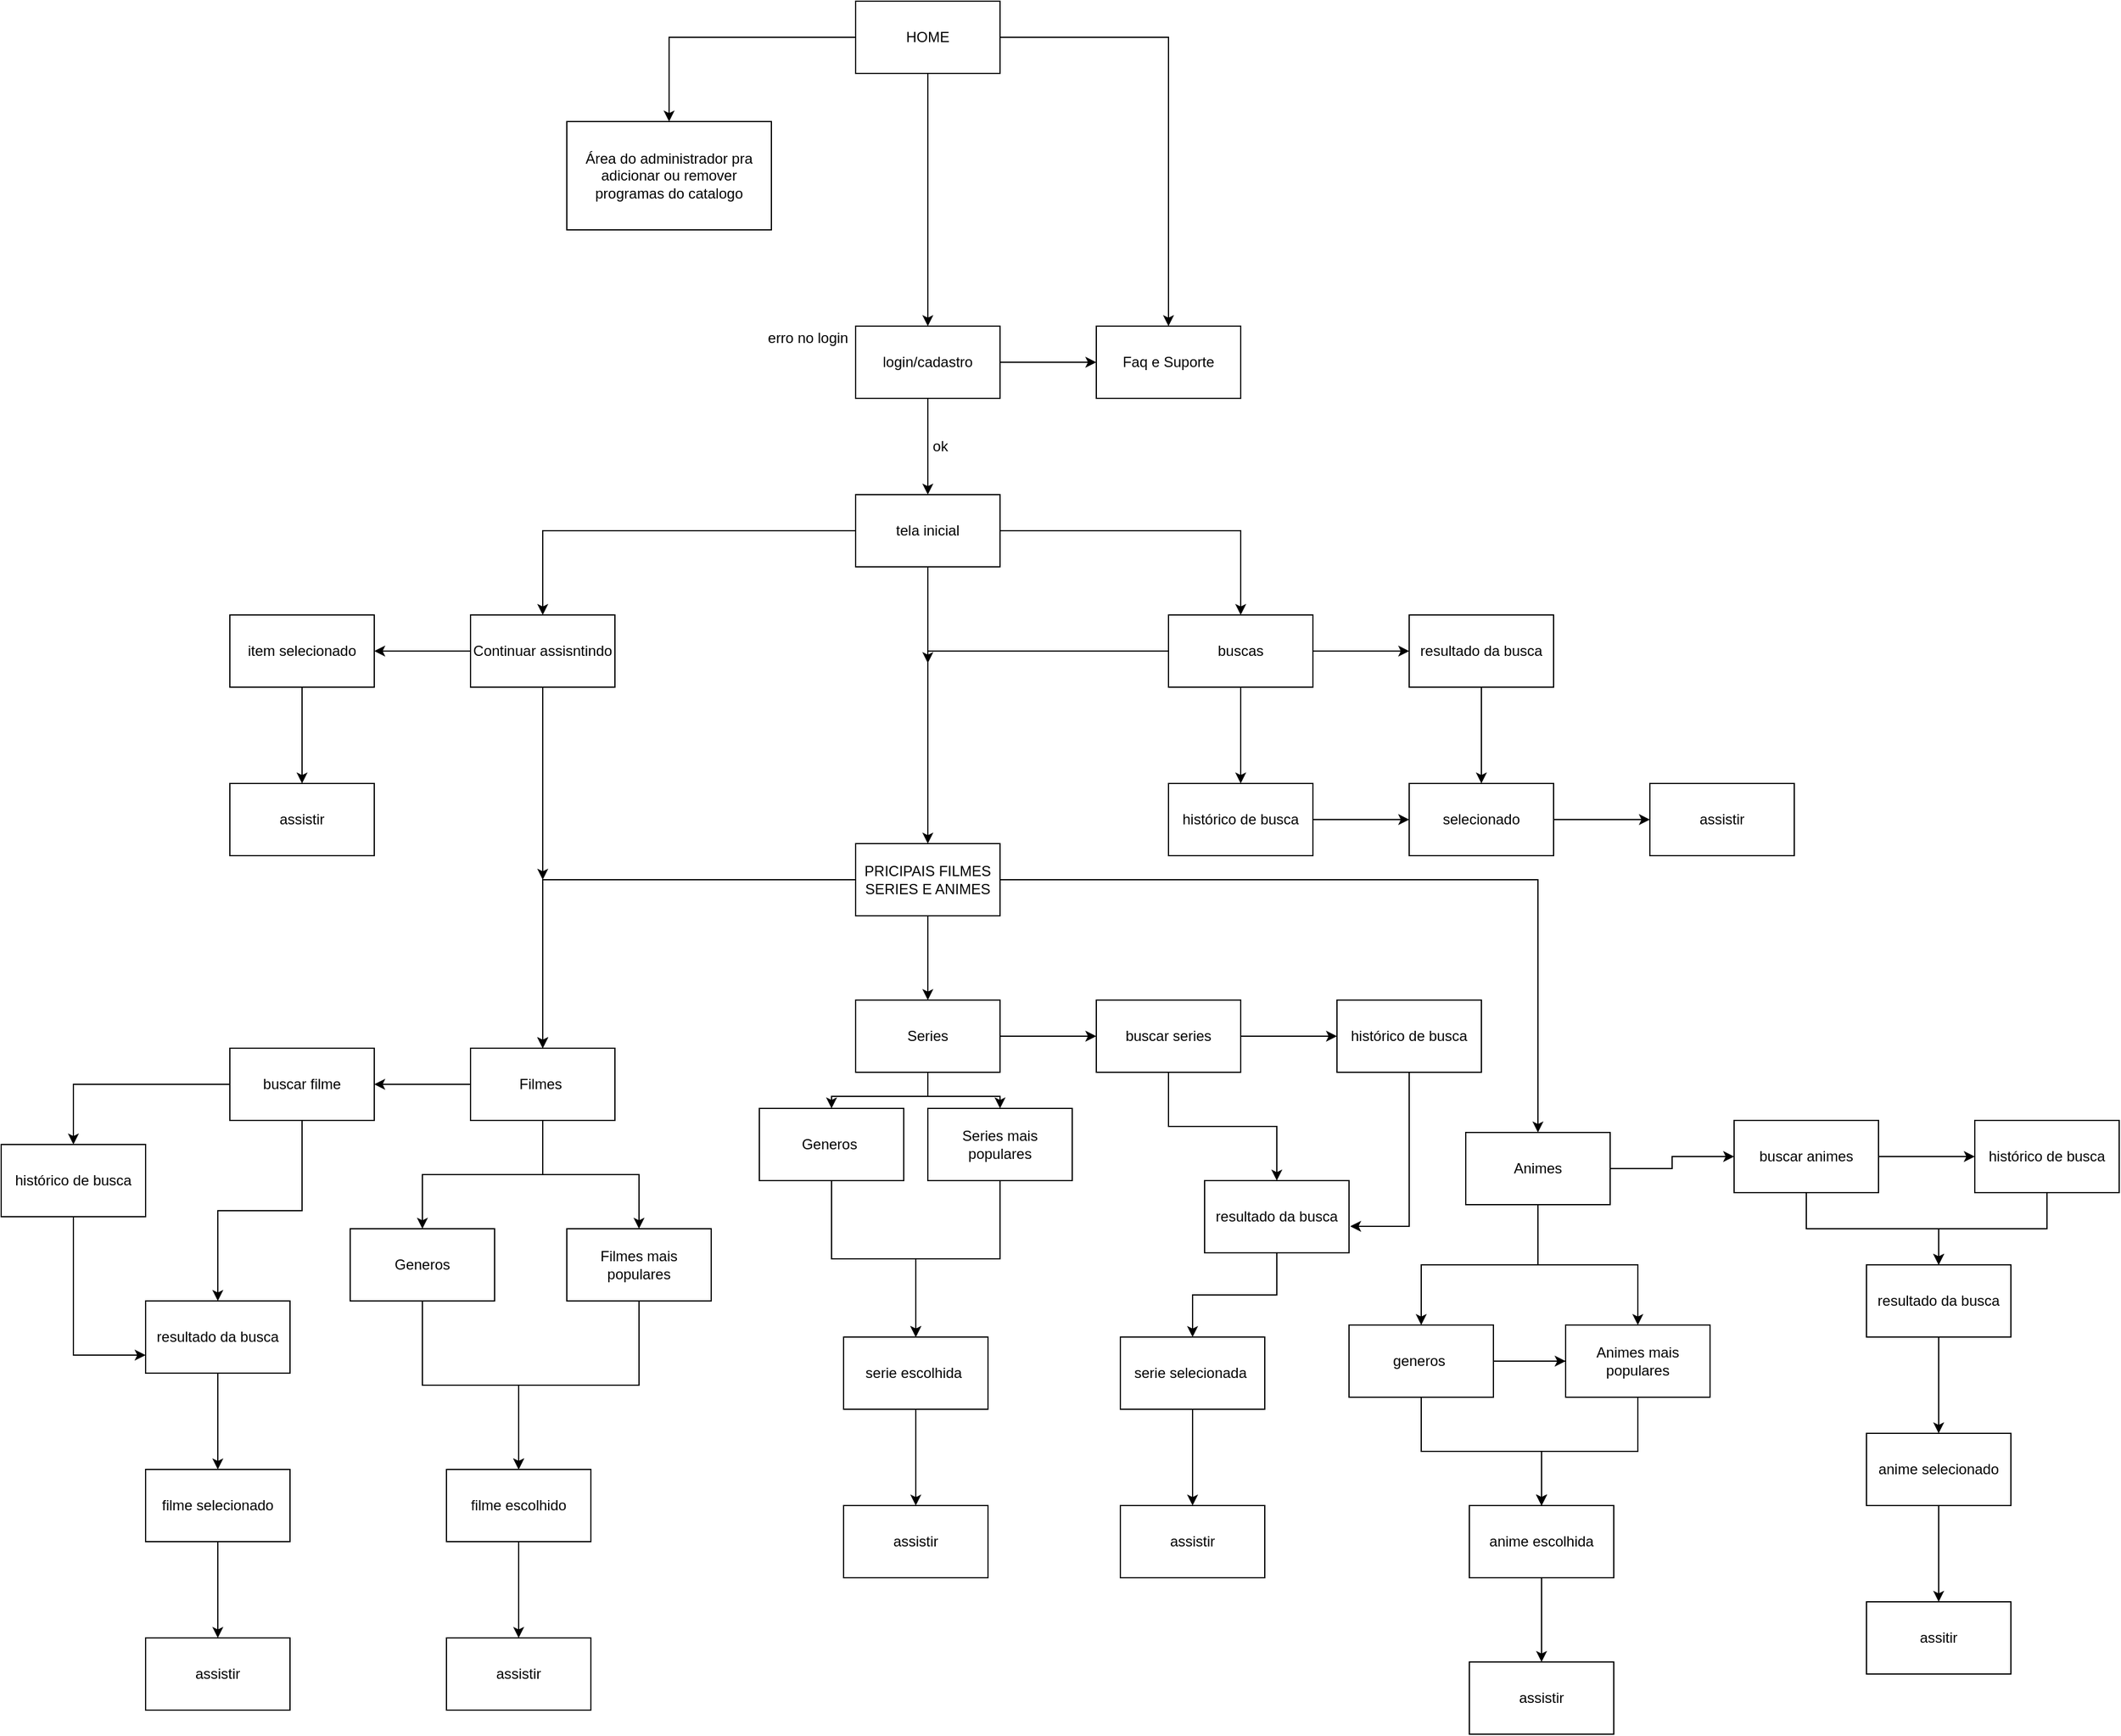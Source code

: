<mxfile version="20.2.6" type="github">
  <diagram id="lThFuDExYQx8p_tLbBOl" name="Página-1">
    <mxGraphModel dx="1865" dy="1708" grid="1" gridSize="10" guides="1" tooltips="1" connect="1" arrows="1" fold="1" page="1" pageScale="1" pageWidth="827" pageHeight="1169" math="0" shadow="0">
      <root>
        <mxCell id="0" />
        <mxCell id="1" parent="0" />
        <mxCell id="VviJujSKbb7ZwDYnxPhU-3" value="" style="edgeStyle=orthogonalEdgeStyle;rounded=0;orthogonalLoop=1;jettySize=auto;html=1;" parent="1" source="VviJujSKbb7ZwDYnxPhU-1" target="VviJujSKbb7ZwDYnxPhU-2" edge="1">
          <mxGeometry relative="1" as="geometry" />
        </mxCell>
        <mxCell id="VviJujSKbb7ZwDYnxPhU-4" value="" style="edgeStyle=orthogonalEdgeStyle;rounded=0;orthogonalLoop=1;jettySize=auto;html=1;" parent="1" source="VviJujSKbb7ZwDYnxPhU-1" target="VviJujSKbb7ZwDYnxPhU-2" edge="1">
          <mxGeometry relative="1" as="geometry" />
        </mxCell>
        <mxCell id="VviJujSKbb7ZwDYnxPhU-6" value="" style="edgeStyle=orthogonalEdgeStyle;rounded=0;orthogonalLoop=1;jettySize=auto;html=1;" parent="1" source="VviJujSKbb7ZwDYnxPhU-1" target="VviJujSKbb7ZwDYnxPhU-5" edge="1">
          <mxGeometry relative="1" as="geometry" />
        </mxCell>
        <mxCell id="VviJujSKbb7ZwDYnxPhU-8" value="" style="edgeStyle=orthogonalEdgeStyle;rounded=0;orthogonalLoop=1;jettySize=auto;html=1;" parent="1" source="VviJujSKbb7ZwDYnxPhU-1" target="VviJujSKbb7ZwDYnxPhU-7" edge="1">
          <mxGeometry relative="1" as="geometry" />
        </mxCell>
        <mxCell id="VviJujSKbb7ZwDYnxPhU-1" value="PRICIPAIS FILMES SERIES E ANIMES" style="rounded=0;whiteSpace=wrap;html=1;" parent="1" vertex="1">
          <mxGeometry x="320" y="80" width="120" height="60" as="geometry" />
        </mxCell>
        <mxCell id="VviJujSKbb7ZwDYnxPhU-10" value="" style="edgeStyle=orthogonalEdgeStyle;rounded=0;orthogonalLoop=1;jettySize=auto;html=1;" parent="1" source="VviJujSKbb7ZwDYnxPhU-2" target="VviJujSKbb7ZwDYnxPhU-9" edge="1">
          <mxGeometry relative="1" as="geometry" />
        </mxCell>
        <mxCell id="VviJujSKbb7ZwDYnxPhU-14" value="" style="edgeStyle=orthogonalEdgeStyle;rounded=0;orthogonalLoop=1;jettySize=auto;html=1;" parent="1" source="VviJujSKbb7ZwDYnxPhU-2" target="VviJujSKbb7ZwDYnxPhU-13" edge="1">
          <mxGeometry relative="1" as="geometry" />
        </mxCell>
        <mxCell id="VviJujSKbb7ZwDYnxPhU-80" value="" style="edgeStyle=orthogonalEdgeStyle;rounded=0;orthogonalLoop=1;jettySize=auto;html=1;" parent="1" source="VviJujSKbb7ZwDYnxPhU-2" target="VviJujSKbb7ZwDYnxPhU-79" edge="1">
          <mxGeometry relative="1" as="geometry" />
        </mxCell>
        <mxCell id="VviJujSKbb7ZwDYnxPhU-2" value="Filmes&amp;nbsp;" style="whiteSpace=wrap;html=1;rounded=0;" parent="1" vertex="1">
          <mxGeometry y="250" width="120" height="60" as="geometry" />
        </mxCell>
        <mxCell id="VviJujSKbb7ZwDYnxPhU-12" style="edgeStyle=orthogonalEdgeStyle;rounded=0;orthogonalLoop=1;jettySize=auto;html=1;exitX=0.5;exitY=0;exitDx=0;exitDy=0;" parent="1" source="VviJujSKbb7ZwDYnxPhU-5" edge="1">
          <mxGeometry relative="1" as="geometry">
            <mxPoint x="380" y="240" as="targetPoint" />
          </mxGeometry>
        </mxCell>
        <mxCell id="VviJujSKbb7ZwDYnxPhU-16" value="" style="edgeStyle=orthogonalEdgeStyle;rounded=0;orthogonalLoop=1;jettySize=auto;html=1;" parent="1" source="VviJujSKbb7ZwDYnxPhU-5" target="VviJujSKbb7ZwDYnxPhU-15" edge="1">
          <mxGeometry relative="1" as="geometry" />
        </mxCell>
        <mxCell id="VviJujSKbb7ZwDYnxPhU-18" value="" style="edgeStyle=orthogonalEdgeStyle;rounded=0;orthogonalLoop=1;jettySize=auto;html=1;" parent="1" source="VviJujSKbb7ZwDYnxPhU-5" target="VviJujSKbb7ZwDYnxPhU-17" edge="1">
          <mxGeometry relative="1" as="geometry" />
        </mxCell>
        <mxCell id="VviJujSKbb7ZwDYnxPhU-72" value="" style="edgeStyle=orthogonalEdgeStyle;rounded=0;orthogonalLoop=1;jettySize=auto;html=1;" parent="1" source="VviJujSKbb7ZwDYnxPhU-5" target="VviJujSKbb7ZwDYnxPhU-71" edge="1">
          <mxGeometry relative="1" as="geometry" />
        </mxCell>
        <mxCell id="VviJujSKbb7ZwDYnxPhU-5" value="Series" style="rounded=0;whiteSpace=wrap;html=1;" parent="1" vertex="1">
          <mxGeometry x="320" y="210" width="120" height="60" as="geometry" />
        </mxCell>
        <mxCell id="VviJujSKbb7ZwDYnxPhU-20" value="" style="edgeStyle=orthogonalEdgeStyle;rounded=0;orthogonalLoop=1;jettySize=auto;html=1;" parent="1" source="VviJujSKbb7ZwDYnxPhU-7" target="VviJujSKbb7ZwDYnxPhU-19" edge="1">
          <mxGeometry relative="1" as="geometry" />
        </mxCell>
        <mxCell id="VviJujSKbb7ZwDYnxPhU-22" value="" style="edgeStyle=orthogonalEdgeStyle;rounded=0;orthogonalLoop=1;jettySize=auto;html=1;" parent="1" source="VviJujSKbb7ZwDYnxPhU-7" target="VviJujSKbb7ZwDYnxPhU-21" edge="1">
          <mxGeometry relative="1" as="geometry" />
        </mxCell>
        <mxCell id="VviJujSKbb7ZwDYnxPhU-68" value="" style="edgeStyle=orthogonalEdgeStyle;rounded=0;orthogonalLoop=1;jettySize=auto;html=1;" parent="1" source="VviJujSKbb7ZwDYnxPhU-7" target="VviJujSKbb7ZwDYnxPhU-67" edge="1">
          <mxGeometry relative="1" as="geometry" />
        </mxCell>
        <mxCell id="VviJujSKbb7ZwDYnxPhU-7" value="Animes" style="rounded=0;whiteSpace=wrap;html=1;" parent="1" vertex="1">
          <mxGeometry x="827" y="320" width="120" height="60" as="geometry" />
        </mxCell>
        <mxCell id="VviJujSKbb7ZwDYnxPhU-59" style="edgeStyle=orthogonalEdgeStyle;rounded=0;orthogonalLoop=1;jettySize=auto;html=1;" parent="1" source="VviJujSKbb7ZwDYnxPhU-9" target="VviJujSKbb7ZwDYnxPhU-55" edge="1">
          <mxGeometry relative="1" as="geometry" />
        </mxCell>
        <mxCell id="VviJujSKbb7ZwDYnxPhU-9" value="Generos" style="whiteSpace=wrap;html=1;rounded=0;" parent="1" vertex="1">
          <mxGeometry x="-100" y="400" width="120" height="60" as="geometry" />
        </mxCell>
        <mxCell id="VviJujSKbb7ZwDYnxPhU-56" value="" style="edgeStyle=orthogonalEdgeStyle;rounded=0;orthogonalLoop=1;jettySize=auto;html=1;" parent="1" source="VviJujSKbb7ZwDYnxPhU-13" target="VviJujSKbb7ZwDYnxPhU-55" edge="1">
          <mxGeometry relative="1" as="geometry" />
        </mxCell>
        <mxCell id="VviJujSKbb7ZwDYnxPhU-13" value="Filmes mais populares" style="whiteSpace=wrap;html=1;rounded=0;" parent="1" vertex="1">
          <mxGeometry x="80" y="400" width="120" height="60" as="geometry" />
        </mxCell>
        <mxCell id="VviJujSKbb7ZwDYnxPhU-61" value="" style="edgeStyle=orthogonalEdgeStyle;rounded=0;orthogonalLoop=1;jettySize=auto;html=1;" parent="1" source="VviJujSKbb7ZwDYnxPhU-15" target="VviJujSKbb7ZwDYnxPhU-60" edge="1">
          <mxGeometry relative="1" as="geometry" />
        </mxCell>
        <mxCell id="VviJujSKbb7ZwDYnxPhU-15" value="Generos&amp;nbsp;" style="whiteSpace=wrap;html=1;rounded=0;" parent="1" vertex="1">
          <mxGeometry x="240" y="300" width="120" height="60" as="geometry" />
        </mxCell>
        <mxCell id="VviJujSKbb7ZwDYnxPhU-62" style="edgeStyle=orthogonalEdgeStyle;rounded=0;orthogonalLoop=1;jettySize=auto;html=1;" parent="1" source="VviJujSKbb7ZwDYnxPhU-17" target="VviJujSKbb7ZwDYnxPhU-60" edge="1">
          <mxGeometry relative="1" as="geometry" />
        </mxCell>
        <mxCell id="VviJujSKbb7ZwDYnxPhU-17" value="Series mais populares" style="whiteSpace=wrap;html=1;rounded=0;" parent="1" vertex="1">
          <mxGeometry x="380" y="300" width="120" height="60" as="geometry" />
        </mxCell>
        <mxCell id="VviJujSKbb7ZwDYnxPhU-64" value="" style="edgeStyle=orthogonalEdgeStyle;rounded=0;orthogonalLoop=1;jettySize=auto;html=1;" parent="1" source="VviJujSKbb7ZwDYnxPhU-19" target="VviJujSKbb7ZwDYnxPhU-63" edge="1">
          <mxGeometry relative="1" as="geometry" />
        </mxCell>
        <mxCell id="VviJujSKbb7ZwDYnxPhU-65" style="edgeStyle=orthogonalEdgeStyle;rounded=0;orthogonalLoop=1;jettySize=auto;html=1;startArrow=none;" parent="1" source="VviJujSKbb7ZwDYnxPhU-19" target="VviJujSKbb7ZwDYnxPhU-63" edge="1">
          <mxGeometry relative="1" as="geometry" />
        </mxCell>
        <mxCell id="VviJujSKbb7ZwDYnxPhU-89" style="edgeStyle=orthogonalEdgeStyle;rounded=0;orthogonalLoop=1;jettySize=auto;html=1;entryX=0.5;entryY=0;entryDx=0;entryDy=0;" parent="1" source="VviJujSKbb7ZwDYnxPhU-21" target="VviJujSKbb7ZwDYnxPhU-63" edge="1">
          <mxGeometry relative="1" as="geometry" />
        </mxCell>
        <mxCell id="VviJujSKbb7ZwDYnxPhU-21" value="Animes mais populares" style="whiteSpace=wrap;html=1;rounded=0;" parent="1" vertex="1">
          <mxGeometry x="910" y="480" width="120" height="60" as="geometry" />
        </mxCell>
        <mxCell id="VviJujSKbb7ZwDYnxPhU-40" value="" style="edgeStyle=orthogonalEdgeStyle;rounded=0;orthogonalLoop=1;jettySize=auto;html=1;" parent="1" source="VviJujSKbb7ZwDYnxPhU-24" target="VviJujSKbb7ZwDYnxPhU-39" edge="1">
          <mxGeometry relative="1" as="geometry" />
        </mxCell>
        <mxCell id="no7xoqAAPdLeWbweMCIm-6" value="" style="edgeStyle=orthogonalEdgeStyle;rounded=0;orthogonalLoop=1;jettySize=auto;html=1;" edge="1" parent="1" source="VviJujSKbb7ZwDYnxPhU-24" target="no7xoqAAPdLeWbweMCIm-5">
          <mxGeometry relative="1" as="geometry" />
        </mxCell>
        <mxCell id="VviJujSKbb7ZwDYnxPhU-24" value="login/cadastro" style="whiteSpace=wrap;html=1;rounded=0;" parent="1" vertex="1">
          <mxGeometry x="320" y="-350" width="120" height="60" as="geometry" />
        </mxCell>
        <mxCell id="VviJujSKbb7ZwDYnxPhU-33" style="edgeStyle=orthogonalEdgeStyle;rounded=0;orthogonalLoop=1;jettySize=auto;html=1;" parent="1" source="VviJujSKbb7ZwDYnxPhU-31" target="VviJujSKbb7ZwDYnxPhU-1" edge="1">
          <mxGeometry relative="1" as="geometry" />
        </mxCell>
        <mxCell id="VviJujSKbb7ZwDYnxPhU-49" value="" style="edgeStyle=orthogonalEdgeStyle;rounded=0;orthogonalLoop=1;jettySize=auto;html=1;" parent="1" source="VviJujSKbb7ZwDYnxPhU-31" target="VviJujSKbb7ZwDYnxPhU-48" edge="1">
          <mxGeometry relative="1" as="geometry" />
        </mxCell>
        <mxCell id="VviJujSKbb7ZwDYnxPhU-114" value="" style="edgeStyle=orthogonalEdgeStyle;rounded=0;orthogonalLoop=1;jettySize=auto;html=1;" parent="1" source="VviJujSKbb7ZwDYnxPhU-31" target="VviJujSKbb7ZwDYnxPhU-113" edge="1">
          <mxGeometry relative="1" as="geometry" />
        </mxCell>
        <mxCell id="VviJujSKbb7ZwDYnxPhU-31" value="buscas" style="whiteSpace=wrap;html=1;rounded=0;" parent="1" vertex="1">
          <mxGeometry x="580" y="-110" width="120" height="60" as="geometry" />
        </mxCell>
        <mxCell id="VviJujSKbb7ZwDYnxPhU-120" style="edgeStyle=orthogonalEdgeStyle;rounded=0;orthogonalLoop=1;jettySize=auto;html=1;entryX=0.5;entryY=0;entryDx=0;entryDy=0;" parent="1" source="VviJujSKbb7ZwDYnxPhU-34" target="VviJujSKbb7ZwDYnxPhU-24" edge="1">
          <mxGeometry relative="1" as="geometry">
            <Array as="points">
              <mxPoint x="380" y="-450" />
              <mxPoint x="380" y="-450" />
            </Array>
          </mxGeometry>
        </mxCell>
        <mxCell id="no7xoqAAPdLeWbweMCIm-2" style="edgeStyle=orthogonalEdgeStyle;rounded=0;orthogonalLoop=1;jettySize=auto;html=1;" edge="1" parent="1" source="VviJujSKbb7ZwDYnxPhU-34" target="no7xoqAAPdLeWbweMCIm-1">
          <mxGeometry relative="1" as="geometry" />
        </mxCell>
        <mxCell id="no7xoqAAPdLeWbweMCIm-7" style="edgeStyle=orthogonalEdgeStyle;rounded=0;orthogonalLoop=1;jettySize=auto;html=1;" edge="1" parent="1" source="VviJujSKbb7ZwDYnxPhU-34" target="no7xoqAAPdLeWbweMCIm-5">
          <mxGeometry relative="1" as="geometry" />
        </mxCell>
        <mxCell id="VviJujSKbb7ZwDYnxPhU-34" value="HOME" style="whiteSpace=wrap;html=1;rounded=0;" parent="1" vertex="1">
          <mxGeometry x="320" y="-620" width="120" height="60" as="geometry" />
        </mxCell>
        <mxCell id="VviJujSKbb7ZwDYnxPhU-41" style="edgeStyle=orthogonalEdgeStyle;rounded=0;orthogonalLoop=1;jettySize=auto;html=1;" parent="1" source="VviJujSKbb7ZwDYnxPhU-39" edge="1">
          <mxGeometry relative="1" as="geometry">
            <mxPoint x="380" y="-70" as="targetPoint" />
          </mxGeometry>
        </mxCell>
        <mxCell id="VviJujSKbb7ZwDYnxPhU-42" style="edgeStyle=orthogonalEdgeStyle;rounded=0;orthogonalLoop=1;jettySize=auto;html=1;exitX=1;exitY=0.5;exitDx=0;exitDy=0;" parent="1" source="VviJujSKbb7ZwDYnxPhU-39" target="VviJujSKbb7ZwDYnxPhU-31" edge="1">
          <mxGeometry relative="1" as="geometry" />
        </mxCell>
        <mxCell id="VviJujSKbb7ZwDYnxPhU-52" value="" style="edgeStyle=orthogonalEdgeStyle;rounded=0;orthogonalLoop=1;jettySize=auto;html=1;" parent="1" source="VviJujSKbb7ZwDYnxPhU-39" target="VviJujSKbb7ZwDYnxPhU-51" edge="1">
          <mxGeometry relative="1" as="geometry" />
        </mxCell>
        <mxCell id="VviJujSKbb7ZwDYnxPhU-39" value="tela inicial" style="whiteSpace=wrap;html=1;rounded=0;" parent="1" vertex="1">
          <mxGeometry x="320" y="-210" width="120" height="60" as="geometry" />
        </mxCell>
        <mxCell id="VviJujSKbb7ZwDYnxPhU-47" value="erro no login" style="text;html=1;align=center;verticalAlign=middle;resizable=0;points=[];autosize=1;strokeColor=none;fillColor=none;" parent="1" vertex="1">
          <mxGeometry x="235" y="-355" width="90" height="30" as="geometry" />
        </mxCell>
        <mxCell id="VviJujSKbb7ZwDYnxPhU-116" value="" style="edgeStyle=orthogonalEdgeStyle;rounded=0;orthogonalLoop=1;jettySize=auto;html=1;" parent="1" source="VviJujSKbb7ZwDYnxPhU-48" target="VviJujSKbb7ZwDYnxPhU-115" edge="1">
          <mxGeometry relative="1" as="geometry" />
        </mxCell>
        <mxCell id="VviJujSKbb7ZwDYnxPhU-48" value="histórico de busca" style="whiteSpace=wrap;html=1;rounded=0;" parent="1" vertex="1">
          <mxGeometry x="580" y="30" width="120" height="60" as="geometry" />
        </mxCell>
        <mxCell id="VviJujSKbb7ZwDYnxPhU-54" style="edgeStyle=orthogonalEdgeStyle;rounded=0;orthogonalLoop=1;jettySize=auto;html=1;" parent="1" source="VviJujSKbb7ZwDYnxPhU-51" edge="1">
          <mxGeometry relative="1" as="geometry">
            <mxPoint x="60" y="110" as="targetPoint" />
          </mxGeometry>
        </mxCell>
        <mxCell id="VviJujSKbb7ZwDYnxPhU-123" value="" style="edgeStyle=orthogonalEdgeStyle;rounded=0;orthogonalLoop=1;jettySize=auto;html=1;" parent="1" source="VviJujSKbb7ZwDYnxPhU-51" target="VviJujSKbb7ZwDYnxPhU-122" edge="1">
          <mxGeometry relative="1" as="geometry" />
        </mxCell>
        <mxCell id="VviJujSKbb7ZwDYnxPhU-51" value="Continuar assisntindo" style="whiteSpace=wrap;html=1;rounded=0;" parent="1" vertex="1">
          <mxGeometry y="-110" width="120" height="60" as="geometry" />
        </mxCell>
        <mxCell id="VviJujSKbb7ZwDYnxPhU-74" value="" style="edgeStyle=orthogonalEdgeStyle;rounded=0;orthogonalLoop=1;jettySize=auto;html=1;" parent="1" source="VviJujSKbb7ZwDYnxPhU-55" target="VviJujSKbb7ZwDYnxPhU-73" edge="1">
          <mxGeometry relative="1" as="geometry" />
        </mxCell>
        <mxCell id="VviJujSKbb7ZwDYnxPhU-55" value="filme escolhido" style="whiteSpace=wrap;html=1;rounded=0;" parent="1" vertex="1">
          <mxGeometry x="-20" y="600" width="120" height="60" as="geometry" />
        </mxCell>
        <mxCell id="VviJujSKbb7ZwDYnxPhU-76" value="" style="edgeStyle=orthogonalEdgeStyle;rounded=0;orthogonalLoop=1;jettySize=auto;html=1;" parent="1" source="VviJujSKbb7ZwDYnxPhU-60" target="VviJujSKbb7ZwDYnxPhU-75" edge="1">
          <mxGeometry relative="1" as="geometry" />
        </mxCell>
        <mxCell id="VviJujSKbb7ZwDYnxPhU-60" value="serie escolhida&amp;nbsp;" style="whiteSpace=wrap;html=1;rounded=0;" parent="1" vertex="1">
          <mxGeometry x="310" y="490" width="120" height="60" as="geometry" />
        </mxCell>
        <mxCell id="VviJujSKbb7ZwDYnxPhU-78" value="" style="edgeStyle=orthogonalEdgeStyle;rounded=0;orthogonalLoop=1;jettySize=auto;html=1;" parent="1" source="VviJujSKbb7ZwDYnxPhU-63" target="VviJujSKbb7ZwDYnxPhU-77" edge="1">
          <mxGeometry relative="1" as="geometry" />
        </mxCell>
        <mxCell id="VviJujSKbb7ZwDYnxPhU-63" value="anime escolhida" style="whiteSpace=wrap;html=1;rounded=0;" parent="1" vertex="1">
          <mxGeometry x="830" y="630" width="120" height="60" as="geometry" />
        </mxCell>
        <mxCell id="VviJujSKbb7ZwDYnxPhU-66" value="ok" style="text;html=1;align=center;verticalAlign=middle;resizable=0;points=[];autosize=1;strokeColor=none;fillColor=none;" parent="1" vertex="1">
          <mxGeometry x="370" y="-265" width="40" height="30" as="geometry" />
        </mxCell>
        <mxCell id="VviJujSKbb7ZwDYnxPhU-91" value="" style="edgeStyle=orthogonalEdgeStyle;rounded=0;orthogonalLoop=1;jettySize=auto;html=1;" parent="1" source="VviJujSKbb7ZwDYnxPhU-67" target="VviJujSKbb7ZwDYnxPhU-90" edge="1">
          <mxGeometry relative="1" as="geometry" />
        </mxCell>
        <mxCell id="VviJujSKbb7ZwDYnxPhU-94" value="" style="edgeStyle=orthogonalEdgeStyle;rounded=0;orthogonalLoop=1;jettySize=auto;html=1;" parent="1" source="VviJujSKbb7ZwDYnxPhU-67" target="VviJujSKbb7ZwDYnxPhU-93" edge="1">
          <mxGeometry relative="1" as="geometry" />
        </mxCell>
        <mxCell id="VviJujSKbb7ZwDYnxPhU-67" value="buscar animes" style="rounded=0;whiteSpace=wrap;html=1;" parent="1" vertex="1">
          <mxGeometry x="1050" y="310" width="120" height="60" as="geometry" />
        </mxCell>
        <mxCell id="VviJujSKbb7ZwDYnxPhU-100" value="" style="edgeStyle=orthogonalEdgeStyle;rounded=0;orthogonalLoop=1;jettySize=auto;html=1;" parent="1" source="VviJujSKbb7ZwDYnxPhU-71" target="VviJujSKbb7ZwDYnxPhU-99" edge="1">
          <mxGeometry relative="1" as="geometry" />
        </mxCell>
        <mxCell id="VviJujSKbb7ZwDYnxPhU-102" value="" style="edgeStyle=orthogonalEdgeStyle;rounded=0;orthogonalLoop=1;jettySize=auto;html=1;" parent="1" source="VviJujSKbb7ZwDYnxPhU-71" target="VviJujSKbb7ZwDYnxPhU-101" edge="1">
          <mxGeometry relative="1" as="geometry" />
        </mxCell>
        <mxCell id="VviJujSKbb7ZwDYnxPhU-71" value="buscar series" style="whiteSpace=wrap;html=1;rounded=0;" parent="1" vertex="1">
          <mxGeometry x="520" y="210" width="120" height="60" as="geometry" />
        </mxCell>
        <mxCell id="VviJujSKbb7ZwDYnxPhU-73" value="assistir" style="whiteSpace=wrap;html=1;rounded=0;" parent="1" vertex="1">
          <mxGeometry x="-20" y="740" width="120" height="60" as="geometry" />
        </mxCell>
        <mxCell id="VviJujSKbb7ZwDYnxPhU-75" value="assistir" style="whiteSpace=wrap;html=1;rounded=0;" parent="1" vertex="1">
          <mxGeometry x="310" y="630" width="120" height="60" as="geometry" />
        </mxCell>
        <mxCell id="VviJujSKbb7ZwDYnxPhU-77" value="assistir" style="whiteSpace=wrap;html=1;rounded=0;" parent="1" vertex="1">
          <mxGeometry x="830" y="760" width="120" height="60" as="geometry" />
        </mxCell>
        <mxCell id="VviJujSKbb7ZwDYnxPhU-82" value="" style="edgeStyle=orthogonalEdgeStyle;rounded=0;orthogonalLoop=1;jettySize=auto;html=1;" parent="1" source="VviJujSKbb7ZwDYnxPhU-79" target="VviJujSKbb7ZwDYnxPhU-81" edge="1">
          <mxGeometry relative="1" as="geometry" />
        </mxCell>
        <mxCell id="VviJujSKbb7ZwDYnxPhU-84" value="" style="edgeStyle=orthogonalEdgeStyle;rounded=0;orthogonalLoop=1;jettySize=auto;html=1;" parent="1" source="VviJujSKbb7ZwDYnxPhU-79" target="VviJujSKbb7ZwDYnxPhU-83" edge="1">
          <mxGeometry relative="1" as="geometry" />
        </mxCell>
        <mxCell id="VviJujSKbb7ZwDYnxPhU-79" value="buscar filme" style="whiteSpace=wrap;html=1;rounded=0;" parent="1" vertex="1">
          <mxGeometry x="-200" y="250" width="120" height="60" as="geometry" />
        </mxCell>
        <mxCell id="VviJujSKbb7ZwDYnxPhU-87" style="edgeStyle=orthogonalEdgeStyle;rounded=0;orthogonalLoop=1;jettySize=auto;html=1;entryX=0;entryY=0.75;entryDx=0;entryDy=0;" parent="1" source="VviJujSKbb7ZwDYnxPhU-81" target="VviJujSKbb7ZwDYnxPhU-83" edge="1">
          <mxGeometry relative="1" as="geometry" />
        </mxCell>
        <mxCell id="VviJujSKbb7ZwDYnxPhU-81" value="histórico de busca" style="whiteSpace=wrap;html=1;rounded=0;" parent="1" vertex="1">
          <mxGeometry x="-390" y="330" width="120" height="60" as="geometry" />
        </mxCell>
        <mxCell id="VviJujSKbb7ZwDYnxPhU-86" value="" style="edgeStyle=orthogonalEdgeStyle;rounded=0;orthogonalLoop=1;jettySize=auto;html=1;" parent="1" source="VviJujSKbb7ZwDYnxPhU-83" target="VviJujSKbb7ZwDYnxPhU-85" edge="1">
          <mxGeometry relative="1" as="geometry" />
        </mxCell>
        <mxCell id="VviJujSKbb7ZwDYnxPhU-83" value="resultado da busca" style="whiteSpace=wrap;html=1;rounded=0;" parent="1" vertex="1">
          <mxGeometry x="-270" y="460" width="120" height="60" as="geometry" />
        </mxCell>
        <mxCell id="VviJujSKbb7ZwDYnxPhU-112" value="" style="edgeStyle=orthogonalEdgeStyle;rounded=0;orthogonalLoop=1;jettySize=auto;html=1;" parent="1" source="VviJujSKbb7ZwDYnxPhU-85" target="VviJujSKbb7ZwDYnxPhU-111" edge="1">
          <mxGeometry relative="1" as="geometry" />
        </mxCell>
        <mxCell id="VviJujSKbb7ZwDYnxPhU-85" value="filme selecionado" style="whiteSpace=wrap;html=1;rounded=0;" parent="1" vertex="1">
          <mxGeometry x="-270" y="600" width="120" height="60" as="geometry" />
        </mxCell>
        <mxCell id="VviJujSKbb7ZwDYnxPhU-92" value="" style="edgeStyle=orthogonalEdgeStyle;rounded=0;orthogonalLoop=1;jettySize=auto;html=1;" parent="1" source="VviJujSKbb7ZwDYnxPhU-19" target="VviJujSKbb7ZwDYnxPhU-21" edge="1">
          <mxGeometry relative="1" as="geometry" />
        </mxCell>
        <mxCell id="VviJujSKbb7ZwDYnxPhU-19" value="generos&amp;nbsp;" style="whiteSpace=wrap;html=1;rounded=0;" parent="1" vertex="1">
          <mxGeometry x="730" y="480" width="120" height="60" as="geometry" />
        </mxCell>
        <mxCell id="VviJujSKbb7ZwDYnxPhU-88" value="" style="edgeStyle=orthogonalEdgeStyle;rounded=0;orthogonalLoop=1;jettySize=auto;html=1;endArrow=none;" parent="1" source="VviJujSKbb7ZwDYnxPhU-21" target="VviJujSKbb7ZwDYnxPhU-19" edge="1">
          <mxGeometry relative="1" as="geometry">
            <mxPoint x="827" y="490" as="sourcePoint" />
            <mxPoint x="690" y="620" as="targetPoint" />
          </mxGeometry>
        </mxCell>
        <mxCell id="VviJujSKbb7ZwDYnxPhU-95" style="edgeStyle=orthogonalEdgeStyle;rounded=0;orthogonalLoop=1;jettySize=auto;html=1;" parent="1" source="VviJujSKbb7ZwDYnxPhU-90" target="VviJujSKbb7ZwDYnxPhU-93" edge="1">
          <mxGeometry relative="1" as="geometry">
            <mxPoint x="1310" y="460" as="targetPoint" />
          </mxGeometry>
        </mxCell>
        <mxCell id="VviJujSKbb7ZwDYnxPhU-90" value="histórico de busca" style="whiteSpace=wrap;html=1;rounded=0;" parent="1" vertex="1">
          <mxGeometry x="1250" y="310" width="120" height="60" as="geometry" />
        </mxCell>
        <mxCell id="VviJujSKbb7ZwDYnxPhU-98" value="" style="edgeStyle=orthogonalEdgeStyle;rounded=0;orthogonalLoop=1;jettySize=auto;html=1;" parent="1" source="VviJujSKbb7ZwDYnxPhU-93" target="VviJujSKbb7ZwDYnxPhU-97" edge="1">
          <mxGeometry relative="1" as="geometry" />
        </mxCell>
        <mxCell id="VviJujSKbb7ZwDYnxPhU-93" value="resultado da busca" style="whiteSpace=wrap;html=1;rounded=0;" parent="1" vertex="1">
          <mxGeometry x="1160" y="430" width="120" height="60" as="geometry" />
        </mxCell>
        <mxCell id="VviJujSKbb7ZwDYnxPhU-110" value="" style="edgeStyle=orthogonalEdgeStyle;rounded=0;orthogonalLoop=1;jettySize=auto;html=1;" parent="1" source="VviJujSKbb7ZwDYnxPhU-97" target="VviJujSKbb7ZwDYnxPhU-109" edge="1">
          <mxGeometry relative="1" as="geometry" />
        </mxCell>
        <mxCell id="VviJujSKbb7ZwDYnxPhU-97" value="anime selecionado" style="whiteSpace=wrap;html=1;rounded=0;" parent="1" vertex="1">
          <mxGeometry x="1160" y="570" width="120" height="60" as="geometry" />
        </mxCell>
        <mxCell id="VviJujSKbb7ZwDYnxPhU-103" style="edgeStyle=orthogonalEdgeStyle;rounded=0;orthogonalLoop=1;jettySize=auto;html=1;entryX=1.008;entryY=0.633;entryDx=0;entryDy=0;entryPerimeter=0;" parent="1" source="VviJujSKbb7ZwDYnxPhU-99" target="VviJujSKbb7ZwDYnxPhU-101" edge="1">
          <mxGeometry relative="1" as="geometry">
            <mxPoint x="740" y="370" as="targetPoint" />
          </mxGeometry>
        </mxCell>
        <mxCell id="VviJujSKbb7ZwDYnxPhU-99" value="histórico de busca" style="whiteSpace=wrap;html=1;rounded=0;" parent="1" vertex="1">
          <mxGeometry x="720" y="210" width="120" height="60" as="geometry" />
        </mxCell>
        <mxCell id="VviJujSKbb7ZwDYnxPhU-106" value="" style="edgeStyle=orthogonalEdgeStyle;rounded=0;orthogonalLoop=1;jettySize=auto;html=1;" parent="1" source="VviJujSKbb7ZwDYnxPhU-101" target="VviJujSKbb7ZwDYnxPhU-105" edge="1">
          <mxGeometry relative="1" as="geometry" />
        </mxCell>
        <mxCell id="VviJujSKbb7ZwDYnxPhU-101" value="resultado da busca" style="whiteSpace=wrap;html=1;rounded=0;" parent="1" vertex="1">
          <mxGeometry x="610" y="360" width="120" height="60" as="geometry" />
        </mxCell>
        <mxCell id="VviJujSKbb7ZwDYnxPhU-108" value="" style="edgeStyle=orthogonalEdgeStyle;rounded=0;orthogonalLoop=1;jettySize=auto;html=1;" parent="1" source="VviJujSKbb7ZwDYnxPhU-105" target="VviJujSKbb7ZwDYnxPhU-107" edge="1">
          <mxGeometry relative="1" as="geometry" />
        </mxCell>
        <mxCell id="VviJujSKbb7ZwDYnxPhU-105" value="serie selecionada&amp;nbsp;" style="whiteSpace=wrap;html=1;rounded=0;" parent="1" vertex="1">
          <mxGeometry x="540" y="490" width="120" height="60" as="geometry" />
        </mxCell>
        <mxCell id="VviJujSKbb7ZwDYnxPhU-107" value="assistir" style="whiteSpace=wrap;html=1;rounded=0;" parent="1" vertex="1">
          <mxGeometry x="540" y="630" width="120" height="60" as="geometry" />
        </mxCell>
        <mxCell id="VviJujSKbb7ZwDYnxPhU-109" value="assitir" style="whiteSpace=wrap;html=1;rounded=0;" parent="1" vertex="1">
          <mxGeometry x="1160" y="710" width="120" height="60" as="geometry" />
        </mxCell>
        <mxCell id="VviJujSKbb7ZwDYnxPhU-111" value="assistir" style="whiteSpace=wrap;html=1;rounded=0;" parent="1" vertex="1">
          <mxGeometry x="-270" y="740" width="120" height="60" as="geometry" />
        </mxCell>
        <mxCell id="VviJujSKbb7ZwDYnxPhU-117" style="edgeStyle=orthogonalEdgeStyle;rounded=0;orthogonalLoop=1;jettySize=auto;html=1;" parent="1" source="VviJujSKbb7ZwDYnxPhU-113" target="VviJujSKbb7ZwDYnxPhU-115" edge="1">
          <mxGeometry relative="1" as="geometry" />
        </mxCell>
        <mxCell id="VviJujSKbb7ZwDYnxPhU-113" value="resultado da busca" style="whiteSpace=wrap;html=1;rounded=0;" parent="1" vertex="1">
          <mxGeometry x="780" y="-110" width="120" height="60" as="geometry" />
        </mxCell>
        <mxCell id="VviJujSKbb7ZwDYnxPhU-119" value="" style="edgeStyle=orthogonalEdgeStyle;rounded=0;orthogonalLoop=1;jettySize=auto;html=1;" parent="1" source="VviJujSKbb7ZwDYnxPhU-115" target="VviJujSKbb7ZwDYnxPhU-118" edge="1">
          <mxGeometry relative="1" as="geometry" />
        </mxCell>
        <mxCell id="VviJujSKbb7ZwDYnxPhU-115" value="selecionado" style="whiteSpace=wrap;html=1;rounded=0;" parent="1" vertex="1">
          <mxGeometry x="780" y="30" width="120" height="60" as="geometry" />
        </mxCell>
        <mxCell id="VviJujSKbb7ZwDYnxPhU-118" value="assistir" style="whiteSpace=wrap;html=1;rounded=0;" parent="1" vertex="1">
          <mxGeometry x="980" y="30" width="120" height="60" as="geometry" />
        </mxCell>
        <mxCell id="VviJujSKbb7ZwDYnxPhU-125" value="" style="edgeStyle=orthogonalEdgeStyle;rounded=0;orthogonalLoop=1;jettySize=auto;html=1;" parent="1" source="VviJujSKbb7ZwDYnxPhU-122" target="VviJujSKbb7ZwDYnxPhU-124" edge="1">
          <mxGeometry relative="1" as="geometry" />
        </mxCell>
        <mxCell id="VviJujSKbb7ZwDYnxPhU-122" value="item selecionado" style="whiteSpace=wrap;html=1;rounded=0;" parent="1" vertex="1">
          <mxGeometry x="-200" y="-110" width="120" height="60" as="geometry" />
        </mxCell>
        <mxCell id="VviJujSKbb7ZwDYnxPhU-124" value="assistir" style="whiteSpace=wrap;html=1;rounded=0;" parent="1" vertex="1">
          <mxGeometry x="-200" y="30" width="120" height="60" as="geometry" />
        </mxCell>
        <mxCell id="no7xoqAAPdLeWbweMCIm-1" value="Área do administrador pra adicionar ou remover programas do catalogo" style="rounded=0;whiteSpace=wrap;html=1;" vertex="1" parent="1">
          <mxGeometry x="80" y="-520" width="170" height="90" as="geometry" />
        </mxCell>
        <mxCell id="no7xoqAAPdLeWbweMCIm-5" value="Faq e Suporte" style="whiteSpace=wrap;html=1;rounded=0;" vertex="1" parent="1">
          <mxGeometry x="520" y="-350" width="120" height="60" as="geometry" />
        </mxCell>
      </root>
    </mxGraphModel>
  </diagram>
</mxfile>
